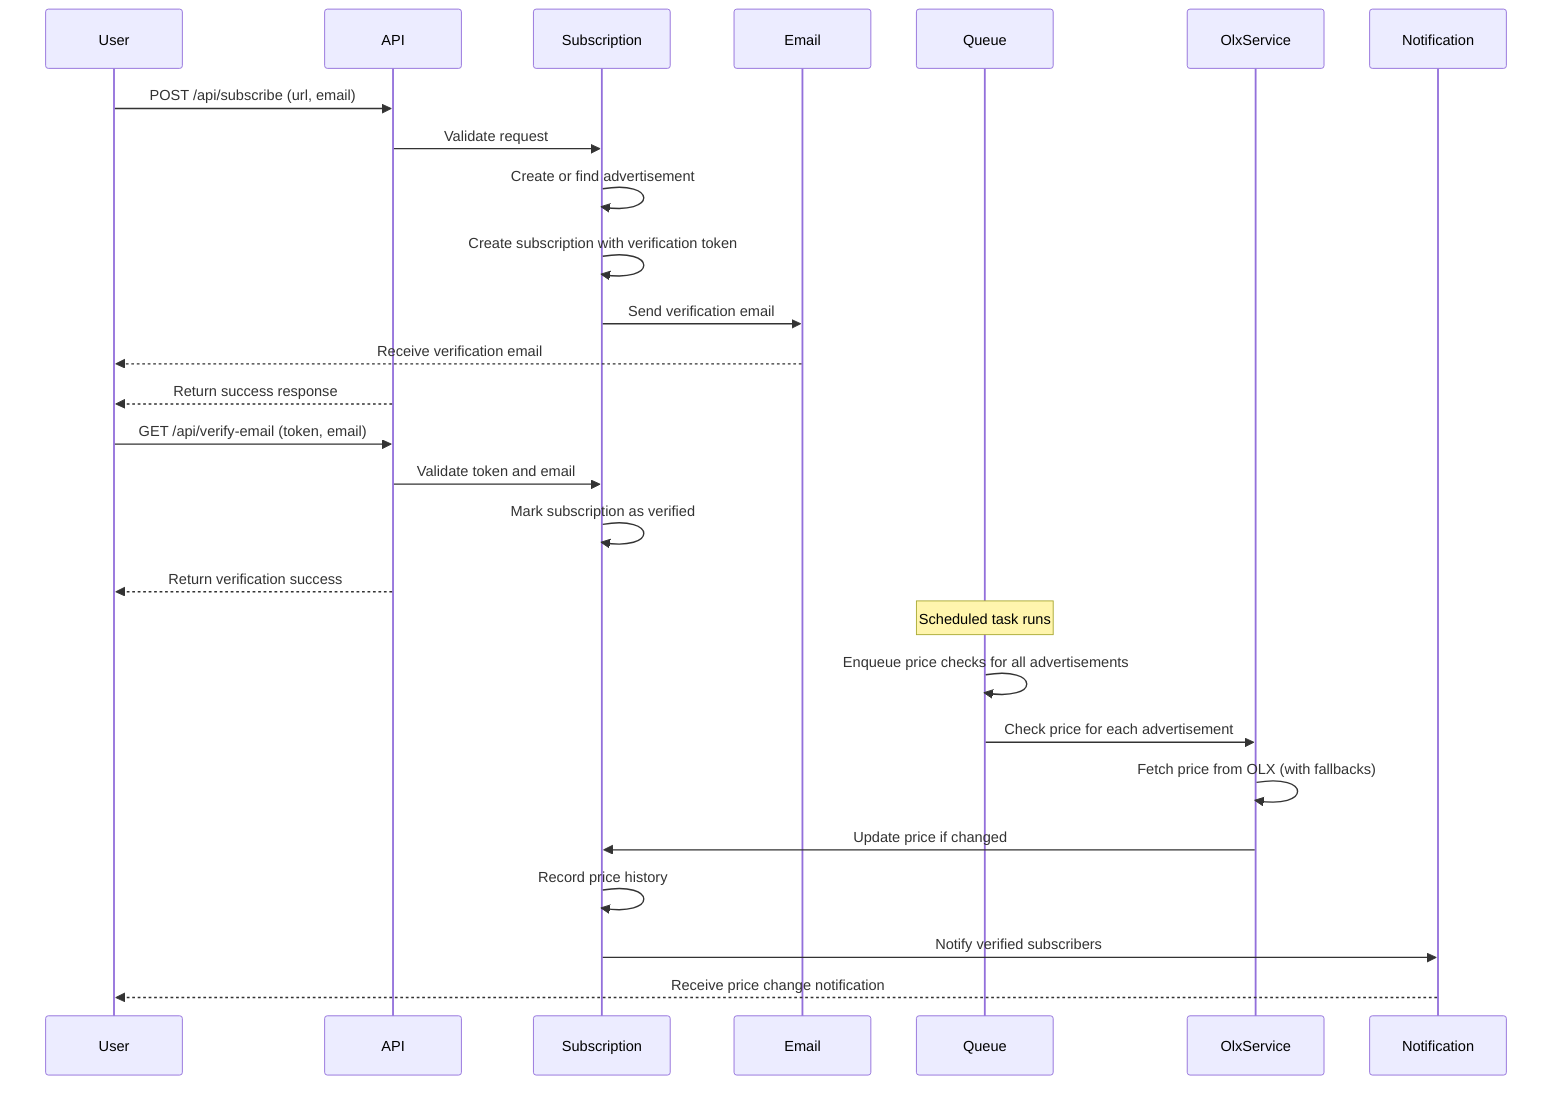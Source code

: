 sequenceDiagram
participant User
participant API
participant Subscription
participant Email
participant Queue
participant OlxService
participant Notification

    %% Subscription Flow
    User->>API: POST /api/subscribe (url, email)
    API->>Subscription: Validate request
    Subscription->>Subscription: Create or find advertisement
    Subscription->>Subscription: Create subscription with verification token
    Subscription->>Email: Send verification email
    Email-->>User: Receive verification email
    API-->>User: Return success response

    %% Verification Flow
    User->>API: GET /api/verify-email (token, email)
    API->>Subscription: Validate token and email
    Subscription->>Subscription: Mark subscription as verified
    API-->>User: Return verification success

    %% Price Checking Flow
    Note over Queue: Scheduled task runs
    Queue->>Queue: Enqueue price checks for all advertisements
    Queue->>OlxService: Check price for each advertisement
    OlxService->>OlxService: Fetch price from OLX (with fallbacks)
    OlxService->>Subscription: Update price if changed
    Subscription->>Subscription: Record price history
    Subscription->>Notification: Notify verified subscribers
    Notification-->>User: Receive price change notification